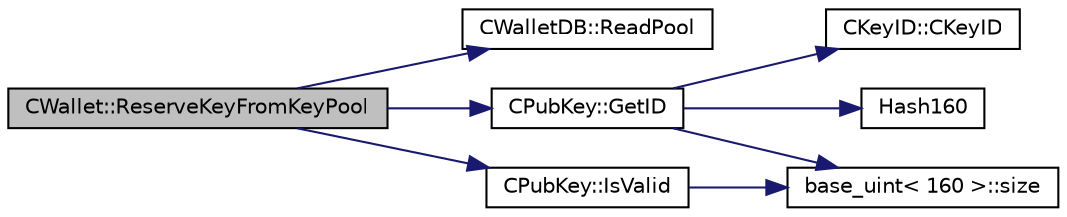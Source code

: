 digraph "CWallet::ReserveKeyFromKeyPool"
{
  edge [fontname="Helvetica",fontsize="10",labelfontname="Helvetica",labelfontsize="10"];
  node [fontname="Helvetica",fontsize="10",shape=record];
  rankdir="LR";
  Node1319 [label="CWallet::ReserveKeyFromKeyPool",height=0.2,width=0.4,color="black", fillcolor="grey75", style="filled", fontcolor="black"];
  Node1319 -> Node1320 [color="midnightblue",fontsize="10",style="solid",fontname="Helvetica"];
  Node1320 [label="CWalletDB::ReadPool",height=0.2,width=0.4,color="black", fillcolor="white", style="filled",URL="$d4/d90/class_c_wallet_d_b.html#a6a03927cf247314ccd9b285139de0bd1"];
  Node1319 -> Node1321 [color="midnightblue",fontsize="10",style="solid",fontname="Helvetica"];
  Node1321 [label="CPubKey::GetID",height=0.2,width=0.4,color="black", fillcolor="white", style="filled",URL="$da/d4e/class_c_pub_key.html#a2675f7e6f72eff68e7a5227289feb021"];
  Node1321 -> Node1322 [color="midnightblue",fontsize="10",style="solid",fontname="Helvetica"];
  Node1322 [label="CKeyID::CKeyID",height=0.2,width=0.4,color="black", fillcolor="white", style="filled",URL="$dd/d88/class_c_key_i_d.html#a01dbd3c37820a2ffe89d106c6a7cf53d"];
  Node1321 -> Node1323 [color="midnightblue",fontsize="10",style="solid",fontname="Helvetica"];
  Node1323 [label="Hash160",height=0.2,width=0.4,color="black", fillcolor="white", style="filled",URL="$db/dfb/hash_8h.html#a4490f70ddae16e9e48460a0416a48a6b"];
  Node1321 -> Node1324 [color="midnightblue",fontsize="10",style="solid",fontname="Helvetica"];
  Node1324 [label="base_uint\< 160 \>::size",height=0.2,width=0.4,color="black", fillcolor="white", style="filled",URL="$da/df7/classbase__uint.html#a1f49b034e686269601ea89b0319b8004"];
  Node1319 -> Node1325 [color="midnightblue",fontsize="10",style="solid",fontname="Helvetica"];
  Node1325 [label="CPubKey::IsValid",height=0.2,width=0.4,color="black", fillcolor="white", style="filled",URL="$da/d4e/class_c_pub_key.html#a4fa94293cf8577fd039b9a133f6c7f30"];
  Node1325 -> Node1324 [color="midnightblue",fontsize="10",style="solid",fontname="Helvetica"];
}
